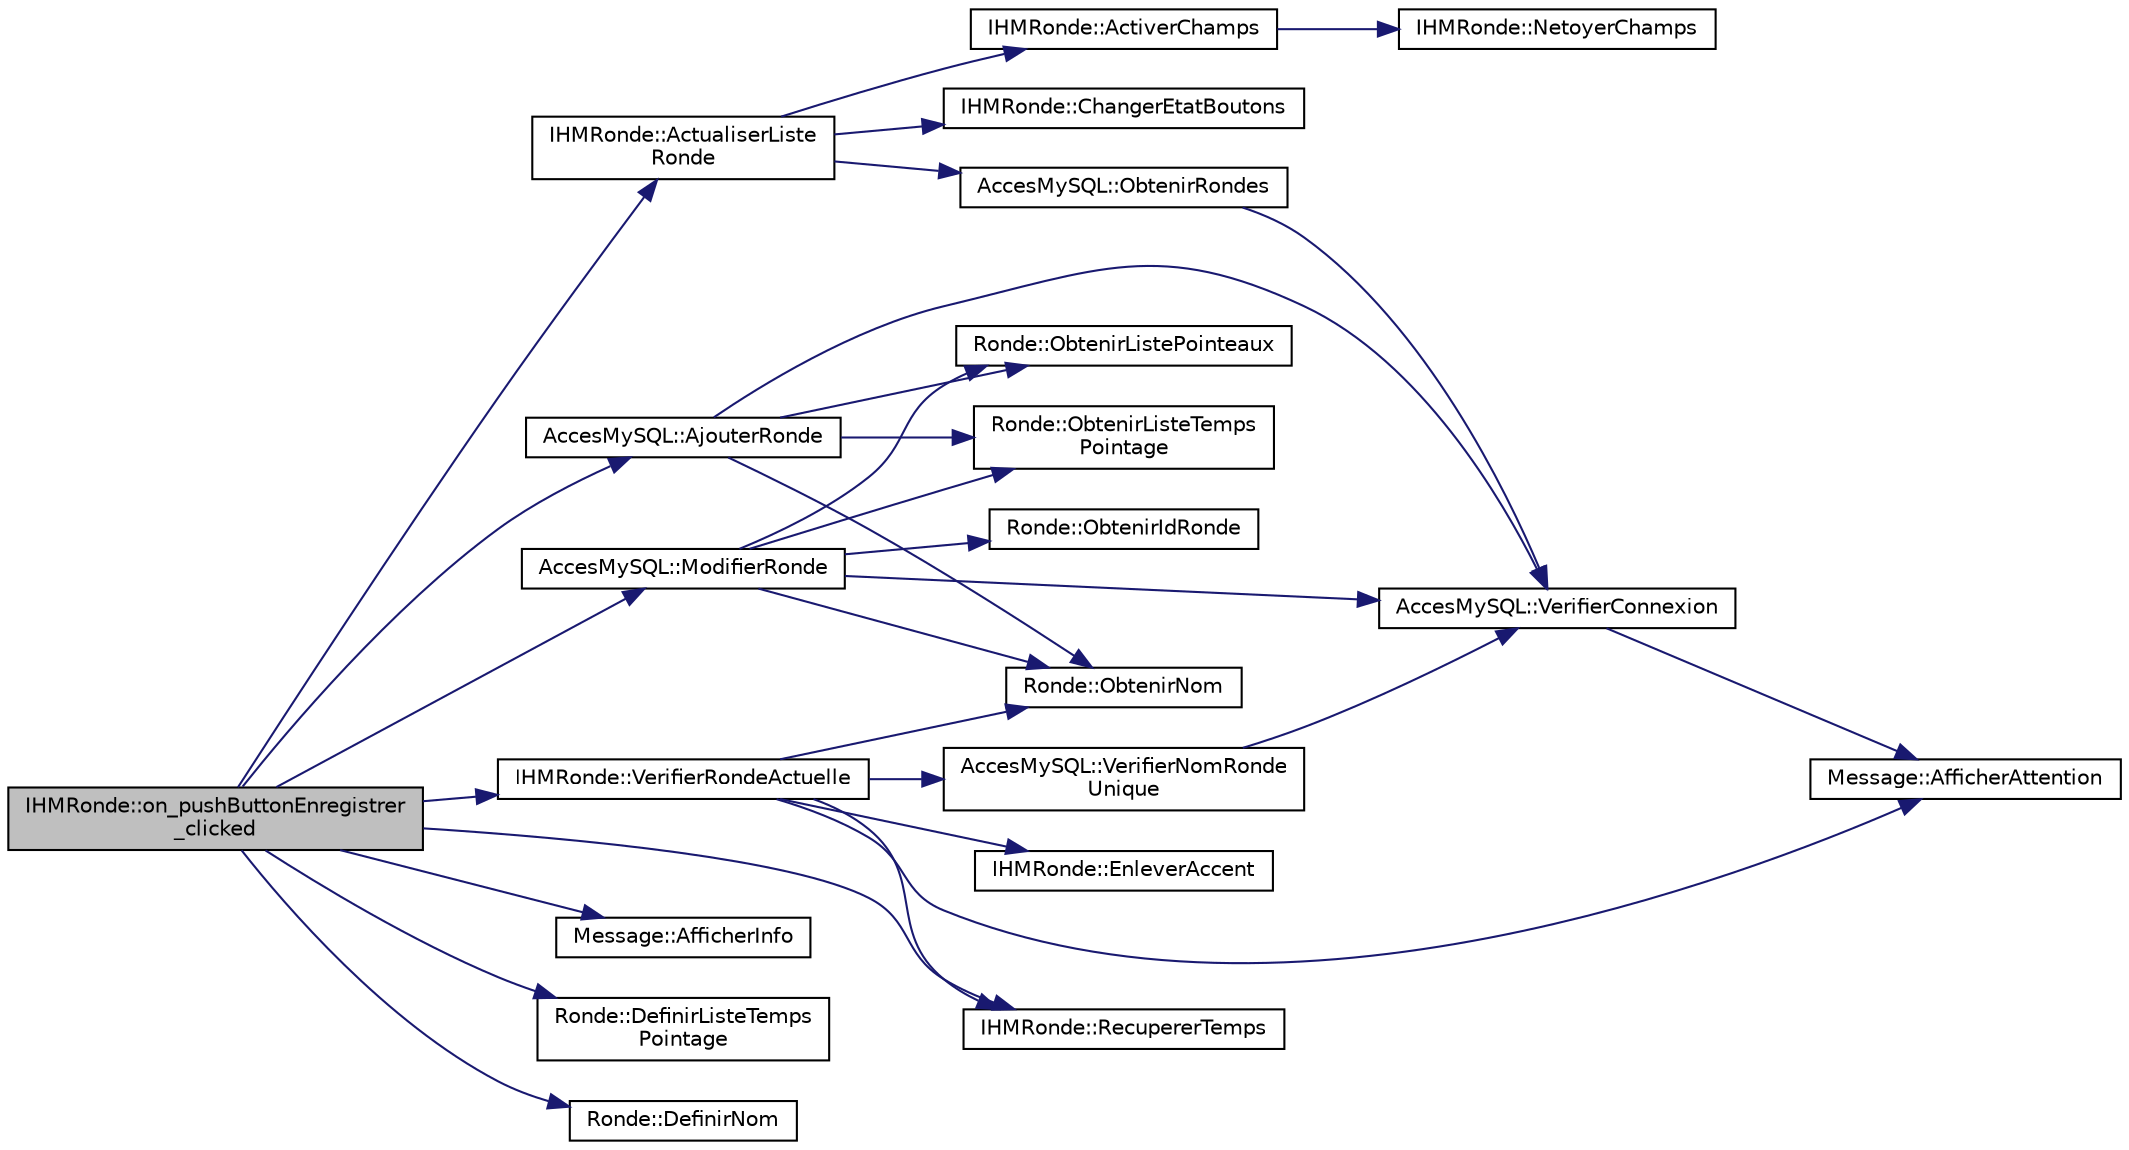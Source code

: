 digraph "IHMRonde::on_pushButtonEnregistrer_clicked"
{
 // LATEX_PDF_SIZE
  edge [fontname="Helvetica",fontsize="10",labelfontname="Helvetica",labelfontsize="10"];
  node [fontname="Helvetica",fontsize="10",shape=record];
  rankdir="LR";
  Node1 [label="IHMRonde::on_pushButtonEnregistrer\l_clicked",height=0.2,width=0.4,color="black", fillcolor="grey75", style="filled", fontcolor="black",tooltip="IHMRonde::on_pushButtonEnregistrer_clicked Lors du clic sur le bouton Enregistrer,..."];
  Node1 -> Node2 [color="midnightblue",fontsize="10",style="solid"];
  Node2 [label="IHMRonde::ActualiserListe\lRonde",height=0.2,width=0.4,color="black", fillcolor="white", style="filled",URL="$class_i_h_m_ronde.html#a85a95a0e12cafec0a148142110de3170",tooltip="IHMRonde::ActualiserListeRonde Permet d'actualiser la liste des rondes dans la combobox depuis la bas..."];
  Node2 -> Node3 [color="midnightblue",fontsize="10",style="solid"];
  Node3 [label="IHMRonde::ActiverChamps",height=0.2,width=0.4,color="black", fillcolor="white", style="filled",URL="$class_i_h_m_ronde.html#af580fbf9bfcf627b96079082877055d0",tooltip="IHMRonde::ActiverChamps Active ou désactive le champ nom et les tableaux de l'ihm selon le paramètre,..."];
  Node3 -> Node4 [color="midnightblue",fontsize="10",style="solid"];
  Node4 [label="IHMRonde::NetoyerChamps",height=0.2,width=0.4,color="black", fillcolor="white", style="filled",URL="$class_i_h_m_ronde.html#aac9d3faac4128e12df55faf925974c01",tooltip="IHMRonde::NetoyerChamps Permet de vider le champs nom et le tableau déroulement de la ronde."];
  Node2 -> Node5 [color="midnightblue",fontsize="10",style="solid"];
  Node5 [label="IHMRonde::ChangerEtatBoutons",height=0.2,width=0.4,color="black", fillcolor="white", style="filled",URL="$class_i_h_m_ronde.html#aa77f91ead67565768795095ce170d5de",tooltip="IHMRonde::ChangerEtatBoutons Permet de changer l'état des boutons sur l'ihm."];
  Node2 -> Node6 [color="midnightblue",fontsize="10",style="solid"];
  Node6 [label="AccesMySQL::ObtenirRondes",height=0.2,width=0.4,color="black", fillcolor="white", style="filled",URL="$class_acces_my_s_q_l.html#a595ad69b9e897ed6bb920ce52cd663b7",tooltip="AccesMySQL::ObtenirRondes Permet d'obtenir la liste de toutes les rondes présentes dans la base de do..."];
  Node6 -> Node7 [color="midnightblue",fontsize="10",style="solid"];
  Node7 [label="AccesMySQL::VerifierConnexion",height=0.2,width=0.4,color="black", fillcolor="white", style="filled",URL="$class_acces_my_s_q_l.html#ae2b42d87939b253b3cccb1a69b49cc51",tooltip=" "];
  Node7 -> Node8 [color="midnightblue",fontsize="10",style="solid"];
  Node8 [label="Message::AfficherAttention",height=0.2,width=0.4,color="black", fillcolor="white", style="filled",URL="$class_message.html#ac86f47b97c03cd86df0f23a28ea8a0a9",tooltip="Message::AfficherAttention Permet d'afficher l'information passé en paramètre dans un popup avec une ..."];
  Node1 -> Node9 [color="midnightblue",fontsize="10",style="solid"];
  Node9 [label="Message::AfficherInfo",height=0.2,width=0.4,color="black", fillcolor="white", style="filled",URL="$class_message.html#a9839b2e181c44721116b696f9b7e9dd7",tooltip="Message::AfficherInfo Permet d'afficher l'information passé en paramètre dans un popup."];
  Node1 -> Node10 [color="midnightblue",fontsize="10",style="solid"];
  Node10 [label="AccesMySQL::AjouterRonde",height=0.2,width=0.4,color="black", fillcolor="white", style="filled",URL="$class_acces_my_s_q_l.html#a269a57a5408137a6b994f3ab2c312fa2",tooltip="AccesMySQL::AjouterRonde Permet d'ajouter une ronde à la base de données."];
  Node10 -> Node11 [color="midnightblue",fontsize="10",style="solid"];
  Node11 [label="Ronde::ObtenirListePointeaux",height=0.2,width=0.4,color="black", fillcolor="white", style="filled",URL="$class_ronde.html#a1e49a3028f0d60a9163583a160118f19",tooltip=" "];
  Node10 -> Node12 [color="midnightblue",fontsize="10",style="solid"];
  Node12 [label="Ronde::ObtenirListeTemps\lPointage",height=0.2,width=0.4,color="black", fillcolor="white", style="filled",URL="$class_ronde.html#ac625099a69c7abadefec375bd7121869",tooltip=" "];
  Node10 -> Node13 [color="midnightblue",fontsize="10",style="solid"];
  Node13 [label="Ronde::ObtenirNom",height=0.2,width=0.4,color="black", fillcolor="white", style="filled",URL="$class_ronde.html#add1831c12866ea50cf114695959de6eb",tooltip=" "];
  Node10 -> Node7 [color="midnightblue",fontsize="10",style="solid"];
  Node1 -> Node14 [color="midnightblue",fontsize="10",style="solid"];
  Node14 [label="Ronde::DefinirListeTemps\lPointage",height=0.2,width=0.4,color="black", fillcolor="white", style="filled",URL="$class_ronde.html#a8937af7d076d4344939fcb0ed19b8310",tooltip=" "];
  Node1 -> Node15 [color="midnightblue",fontsize="10",style="solid"];
  Node15 [label="Ronde::DefinirNom",height=0.2,width=0.4,color="black", fillcolor="white", style="filled",URL="$class_ronde.html#a7554acc946b987fc5419ef9f5543493f",tooltip=" "];
  Node1 -> Node16 [color="midnightblue",fontsize="10",style="solid"];
  Node16 [label="AccesMySQL::ModifierRonde",height=0.2,width=0.4,color="black", fillcolor="white", style="filled",URL="$class_acces_my_s_q_l.html#a1d62c8e9d25053a5247ac1ad451528da",tooltip="AccesMySQL::ModifierRonde Permet de modifier les information d'une ronde dans la base de données."];
  Node16 -> Node17 [color="midnightblue",fontsize="10",style="solid"];
  Node17 [label="Ronde::ObtenirIdRonde",height=0.2,width=0.4,color="black", fillcolor="white", style="filled",URL="$class_ronde.html#a61f4a4424698eebfb4c872c33e890463",tooltip=" "];
  Node16 -> Node11 [color="midnightblue",fontsize="10",style="solid"];
  Node16 -> Node12 [color="midnightblue",fontsize="10",style="solid"];
  Node16 -> Node13 [color="midnightblue",fontsize="10",style="solid"];
  Node16 -> Node7 [color="midnightblue",fontsize="10",style="solid"];
  Node1 -> Node18 [color="midnightblue",fontsize="10",style="solid"];
  Node18 [label="IHMRonde::RecupererTemps",height=0.2,width=0.4,color="black", fillcolor="white", style="filled",URL="$class_i_h_m_ronde.html#a31914f7ec075dfaefc10bd30008707e0",tooltip="IHMRonde::RecupererTemps Permet de recuperer les temps min et max des pointeau prèsent dans la liste ..."];
  Node1 -> Node19 [color="midnightblue",fontsize="10",style="solid"];
  Node19 [label="IHMRonde::VerifierRondeActuelle",height=0.2,width=0.4,color="black", fillcolor="white", style="filled",URL="$class_i_h_m_ronde.html#a848b4b3224e4d6f045f3281bc24d152f",tooltip="IHMRonde::VerifierRondeActuelle Verifie la validité de la ronde actuelle, c'est à dire,..."];
  Node19 -> Node8 [color="midnightblue",fontsize="10",style="solid"];
  Node19 -> Node20 [color="midnightblue",fontsize="10",style="solid"];
  Node20 [label="IHMRonde::EnleverAccent",height=0.2,width=0.4,color="black", fillcolor="white", style="filled",URL="$class_i_h_m_ronde.html#af580f2ab8fa06c08f339f93d3060e673",tooltip=" "];
  Node19 -> Node13 [color="midnightblue",fontsize="10",style="solid"];
  Node19 -> Node18 [color="midnightblue",fontsize="10",style="solid"];
  Node19 -> Node21 [color="midnightblue",fontsize="10",style="solid"];
  Node21 [label="AccesMySQL::VerifierNomRonde\lUnique",height=0.2,width=0.4,color="black", fillcolor="white", style="filled",URL="$class_acces_my_s_q_l.html#a0d74febcdeaf75ff111d3ba0fb3d041f",tooltip="AccesMySQL::VerifierNomRondeUnique Permet de vérifier que me nom de ronde passer en paramètre est uni..."];
  Node21 -> Node7 [color="midnightblue",fontsize="10",style="solid"];
}
